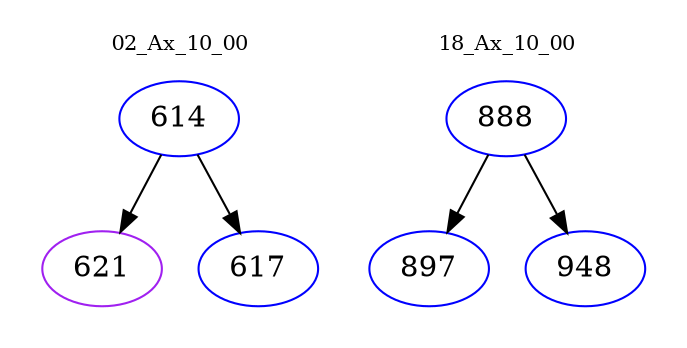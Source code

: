 digraph{
subgraph cluster_0 {
color = white
label = "02_Ax_10_00";
fontsize=10;
T0_614 [label="614", color="blue"]
T0_614 -> T0_621 [color="black"]
T0_621 [label="621", color="purple"]
T0_614 -> T0_617 [color="black"]
T0_617 [label="617", color="blue"]
}
subgraph cluster_1 {
color = white
label = "18_Ax_10_00";
fontsize=10;
T1_888 [label="888", color="blue"]
T1_888 -> T1_897 [color="black"]
T1_897 [label="897", color="blue"]
T1_888 -> T1_948 [color="black"]
T1_948 [label="948", color="blue"]
}
}
